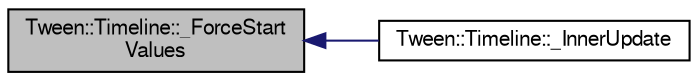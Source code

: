 digraph "Tween::Timeline::_ForceStartValues"
{
  bgcolor="transparent";
  edge [fontname="FreeSans",fontsize="10",labelfontname="FreeSans",labelfontsize="10"];
  node [fontname="FreeSans",fontsize="10",shape=record];
  rankdir="LR";
  Node1 [label="Tween::Timeline::_ForceStart\lValues",height=0.2,width=0.4,color="black", fillcolor="grey75", style="filled" fontcolor="black"];
  Node1 -> Node2 [dir="back",color="midnightblue",fontsize="10",style="solid",fontname="FreeSans"];
  Node2 [label="Tween::Timeline::_InnerUpdate",height=0.2,width=0.4,color="black",URL="$d5/d9c/classTween_1_1Timeline.html#a46fb15526436d8d9bd9d704b875e80f9"];
}
